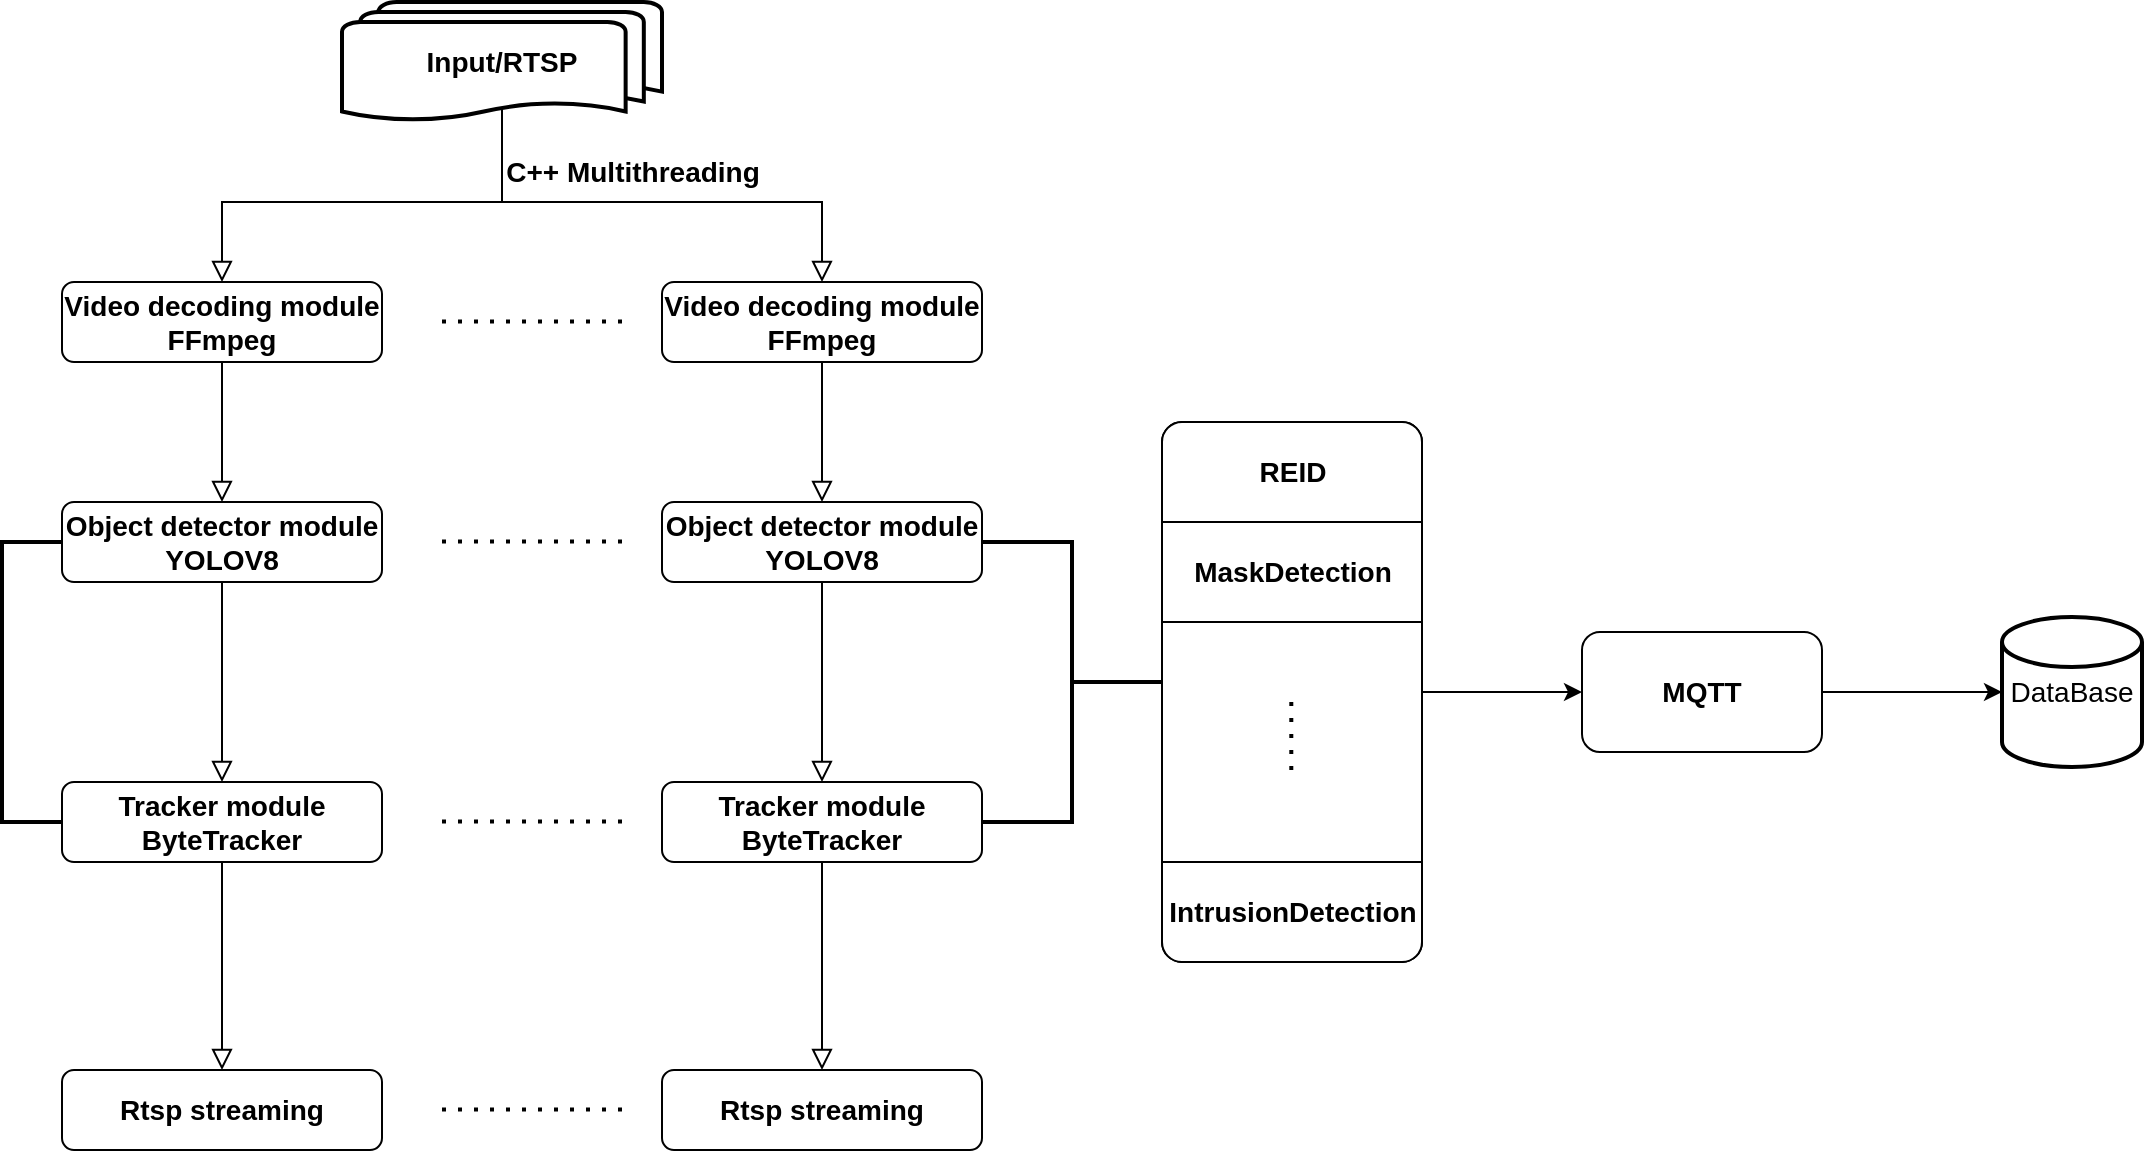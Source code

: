 <mxfile version="20.8.20" type="github">
  <diagram id="C5RBs43oDa-KdzZeNtuy" name="Page-1">
    <mxGraphModel dx="1430" dy="792" grid="1" gridSize="10" guides="1" tooltips="1" connect="1" arrows="1" fold="1" page="1" pageScale="1" pageWidth="1169" pageHeight="827" math="0" shadow="0">
      <root>
        <mxCell id="WIyWlLk6GJQsqaUBKTNV-0" />
        <mxCell id="WIyWlLk6GJQsqaUBKTNV-1" parent="WIyWlLk6GJQsqaUBKTNV-0" />
        <mxCell id="WIyWlLk6GJQsqaUBKTNV-2" value="" style="rounded=0;html=1;jettySize=auto;orthogonalLoop=1;fontSize=14;endArrow=block;endFill=0;endSize=8;strokeWidth=1;shadow=0;labelBackgroundColor=none;edgeStyle=orthogonalEdgeStyle;exitX=0.5;exitY=0.88;exitDx=0;exitDy=0;exitPerimeter=0;fontStyle=1" parent="WIyWlLk6GJQsqaUBKTNV-1" source="Zim9T-EeI6xXf0g0qFfT-13" target="Zim9T-EeI6xXf0g0qFfT-5" edge="1">
          <mxGeometry relative="1" as="geometry">
            <mxPoint x="230" y="100" as="sourcePoint" />
            <mxPoint x="230" y="170" as="targetPoint" />
          </mxGeometry>
        </mxCell>
        <mxCell id="WIyWlLk6GJQsqaUBKTNV-12" value="Object detector module&lt;br style=&quot;border-color: var(--border-color);&quot;&gt;YOLOV8" style="rounded=1;whiteSpace=wrap;html=1;fontSize=14;glass=0;strokeWidth=1;shadow=0;fontStyle=1" parent="WIyWlLk6GJQsqaUBKTNV-1" vertex="1">
          <mxGeometry x="70" y="280" width="160" height="40" as="geometry" />
        </mxCell>
        <mxCell id="Zim9T-EeI6xXf0g0qFfT-1" value="" style="rounded=0;html=1;jettySize=auto;orthogonalLoop=1;fontSize=14;endArrow=block;endFill=0;endSize=8;strokeWidth=1;shadow=0;labelBackgroundColor=none;edgeStyle=orthogonalEdgeStyle;exitX=0.5;exitY=1;exitDx=0;exitDy=0;fontStyle=1" edge="1" parent="WIyWlLk6GJQsqaUBKTNV-1" source="Zim9T-EeI6xXf0g0qFfT-5" target="WIyWlLk6GJQsqaUBKTNV-12">
          <mxGeometry relative="1" as="geometry">
            <mxPoint x="150" y="230" as="sourcePoint" />
            <mxPoint x="139.76" y="260" as="targetPoint" />
          </mxGeometry>
        </mxCell>
        <mxCell id="Zim9T-EeI6xXf0g0qFfT-5" value="Video decoding module&lt;br&gt;FFmpeg" style="rounded=1;whiteSpace=wrap;html=1;fontSize=14;glass=0;strokeWidth=1;shadow=0;fontStyle=1" vertex="1" parent="WIyWlLk6GJQsqaUBKTNV-1">
          <mxGeometry x="70" y="170" width="160" height="40" as="geometry" />
        </mxCell>
        <mxCell id="Zim9T-EeI6xXf0g0qFfT-6" value="Tracker module&lt;br&gt;ByteTracker" style="rounded=1;whiteSpace=wrap;html=1;fontSize=14;glass=0;strokeWidth=1;shadow=0;fontStyle=1" vertex="1" parent="WIyWlLk6GJQsqaUBKTNV-1">
          <mxGeometry x="70" y="420" width="160" height="40" as="geometry" />
        </mxCell>
        <mxCell id="Zim9T-EeI6xXf0g0qFfT-7" value="" style="rounded=0;html=1;jettySize=auto;orthogonalLoop=1;fontSize=14;endArrow=block;endFill=0;endSize=8;strokeWidth=1;shadow=0;labelBackgroundColor=none;edgeStyle=orthogonalEdgeStyle;fontStyle=1" edge="1" parent="WIyWlLk6GJQsqaUBKTNV-1" source="WIyWlLk6GJQsqaUBKTNV-12" target="Zim9T-EeI6xXf0g0qFfT-6">
          <mxGeometry relative="1" as="geometry">
            <mxPoint x="149.76" y="320" as="sourcePoint" />
            <mxPoint x="149.76" y="390" as="targetPoint" />
          </mxGeometry>
        </mxCell>
        <mxCell id="Zim9T-EeI6xXf0g0qFfT-8" value="Rtsp streaming" style="rounded=1;whiteSpace=wrap;html=1;fontSize=14;glass=0;strokeWidth=1;shadow=0;fontStyle=1" vertex="1" parent="WIyWlLk6GJQsqaUBKTNV-1">
          <mxGeometry x="70" y="564" width="160" height="40" as="geometry" />
        </mxCell>
        <mxCell id="Zim9T-EeI6xXf0g0qFfT-9" value="" style="rounded=0;html=1;jettySize=auto;orthogonalLoop=1;fontSize=14;endArrow=block;endFill=0;endSize=8;strokeWidth=1;shadow=0;labelBackgroundColor=none;edgeStyle=orthogonalEdgeStyle;entryX=0.5;entryY=0;entryDx=0;entryDy=0;fontStyle=1" edge="1" parent="WIyWlLk6GJQsqaUBKTNV-1" source="Zim9T-EeI6xXf0g0qFfT-6" target="Zim9T-EeI6xXf0g0qFfT-8">
          <mxGeometry relative="1" as="geometry">
            <mxPoint x="149.76" y="430" as="sourcePoint" />
            <mxPoint x="149.76" y="500" as="targetPoint" />
          </mxGeometry>
        </mxCell>
        <mxCell id="Zim9T-EeI6xXf0g0qFfT-13" value="Input/RTSP" style="strokeWidth=2;html=1;shape=mxgraph.flowchart.multi-document;whiteSpace=wrap;fontSize=14;fontStyle=1" vertex="1" parent="WIyWlLk6GJQsqaUBKTNV-1">
          <mxGeometry x="210" y="30" width="160" height="60" as="geometry" />
        </mxCell>
        <mxCell id="Zim9T-EeI6xXf0g0qFfT-15" value="Object detector module&lt;br&gt;YOLOV8" style="rounded=1;whiteSpace=wrap;html=1;fontSize=14;glass=0;strokeWidth=1;shadow=0;fontStyle=1" vertex="1" parent="WIyWlLk6GJQsqaUBKTNV-1">
          <mxGeometry x="370" y="280" width="160" height="40" as="geometry" />
        </mxCell>
        <mxCell id="Zim9T-EeI6xXf0g0qFfT-16" value="" style="rounded=0;html=1;jettySize=auto;orthogonalLoop=1;fontSize=14;endArrow=block;endFill=0;endSize=8;strokeWidth=1;shadow=0;labelBackgroundColor=none;edgeStyle=orthogonalEdgeStyle;exitX=0.5;exitY=1;exitDx=0;exitDy=0;fontStyle=1" edge="1" parent="WIyWlLk6GJQsqaUBKTNV-1" source="Zim9T-EeI6xXf0g0qFfT-17" target="Zim9T-EeI6xXf0g0qFfT-15">
          <mxGeometry relative="1" as="geometry">
            <mxPoint x="450" y="230" as="sourcePoint" />
            <mxPoint x="439.76" y="260" as="targetPoint" />
          </mxGeometry>
        </mxCell>
        <mxCell id="Zim9T-EeI6xXf0g0qFfT-17" value="Video decoding module&lt;br style=&quot;border-color: var(--border-color);&quot;&gt;FFmpeg" style="rounded=1;whiteSpace=wrap;html=1;fontSize=14;glass=0;strokeWidth=1;shadow=0;fontStyle=1" vertex="1" parent="WIyWlLk6GJQsqaUBKTNV-1">
          <mxGeometry x="370" y="170" width="160" height="40" as="geometry" />
        </mxCell>
        <mxCell id="Zim9T-EeI6xXf0g0qFfT-18" value="Tracker module&lt;br style=&quot;border-color: var(--border-color);&quot;&gt;ByteTracker" style="rounded=1;whiteSpace=wrap;html=1;fontSize=14;glass=0;strokeWidth=1;shadow=0;fontStyle=1" vertex="1" parent="WIyWlLk6GJQsqaUBKTNV-1">
          <mxGeometry x="370" y="420" width="160" height="40" as="geometry" />
        </mxCell>
        <mxCell id="Zim9T-EeI6xXf0g0qFfT-19" value="" style="rounded=0;html=1;jettySize=auto;orthogonalLoop=1;fontSize=14;endArrow=block;endFill=0;endSize=8;strokeWidth=1;shadow=0;labelBackgroundColor=none;edgeStyle=orthogonalEdgeStyle;fontStyle=1" edge="1" parent="WIyWlLk6GJQsqaUBKTNV-1" source="Zim9T-EeI6xXf0g0qFfT-15" target="Zim9T-EeI6xXf0g0qFfT-18">
          <mxGeometry relative="1" as="geometry">
            <mxPoint x="449.76" y="320" as="sourcePoint" />
            <mxPoint x="449.76" y="390" as="targetPoint" />
          </mxGeometry>
        </mxCell>
        <mxCell id="Zim9T-EeI6xXf0g0qFfT-20" value="Rtsp streaming" style="rounded=1;whiteSpace=wrap;html=1;fontSize=14;glass=0;strokeWidth=1;shadow=0;fontStyle=1" vertex="1" parent="WIyWlLk6GJQsqaUBKTNV-1">
          <mxGeometry x="370" y="564" width="160" height="40" as="geometry" />
        </mxCell>
        <mxCell id="Zim9T-EeI6xXf0g0qFfT-21" value="" style="rounded=0;html=1;jettySize=auto;orthogonalLoop=1;fontSize=14;endArrow=block;endFill=0;endSize=8;strokeWidth=1;shadow=0;labelBackgroundColor=none;edgeStyle=orthogonalEdgeStyle;entryX=0.5;entryY=0;entryDx=0;entryDy=0;fontStyle=1" edge="1" parent="WIyWlLk6GJQsqaUBKTNV-1" source="Zim9T-EeI6xXf0g0qFfT-18" target="Zim9T-EeI6xXf0g0qFfT-20">
          <mxGeometry relative="1" as="geometry">
            <mxPoint x="449.76" y="430" as="sourcePoint" />
            <mxPoint x="449.76" y="500" as="targetPoint" />
          </mxGeometry>
        </mxCell>
        <mxCell id="Zim9T-EeI6xXf0g0qFfT-23" value="" style="rounded=0;html=1;jettySize=auto;orthogonalLoop=1;fontSize=14;endArrow=block;endFill=0;endSize=8;strokeWidth=1;shadow=0;labelBackgroundColor=none;edgeStyle=orthogonalEdgeStyle;exitX=0.5;exitY=0.88;exitDx=0;exitDy=0;exitPerimeter=0;fontStyle=1" edge="1" parent="WIyWlLk6GJQsqaUBKTNV-1" source="Zim9T-EeI6xXf0g0qFfT-13" target="Zim9T-EeI6xXf0g0qFfT-17">
          <mxGeometry relative="1" as="geometry">
            <mxPoint x="280" y="90" as="sourcePoint" />
            <mxPoint x="160" y="180" as="targetPoint" />
            <Array as="points">
              <mxPoint x="290" y="130" />
              <mxPoint x="450" y="130" />
            </Array>
          </mxGeometry>
        </mxCell>
        <mxCell id="Zim9T-EeI6xXf0g0qFfT-24" value="" style="endArrow=none;dashed=1;html=1;dashPattern=1 3;strokeWidth=2;rounded=0;fontSize=14;fontStyle=1" edge="1" parent="WIyWlLk6GJQsqaUBKTNV-1">
          <mxGeometry width="50" height="50" relative="1" as="geometry">
            <mxPoint x="260" y="189.76" as="sourcePoint" />
            <mxPoint x="350" y="189.76" as="targetPoint" />
          </mxGeometry>
        </mxCell>
        <mxCell id="Zim9T-EeI6xXf0g0qFfT-25" value="" style="endArrow=none;dashed=1;html=1;dashPattern=1 3;strokeWidth=2;rounded=0;fontSize=14;fontStyle=1" edge="1" parent="WIyWlLk6GJQsqaUBKTNV-1">
          <mxGeometry width="50" height="50" relative="1" as="geometry">
            <mxPoint x="260" y="299.76" as="sourcePoint" />
            <mxPoint x="350" y="299.76" as="targetPoint" />
          </mxGeometry>
        </mxCell>
        <mxCell id="Zim9T-EeI6xXf0g0qFfT-26" value="" style="endArrow=none;dashed=1;html=1;dashPattern=1 3;strokeWidth=2;rounded=0;fontSize=14;fontStyle=1" edge="1" parent="WIyWlLk6GJQsqaUBKTNV-1">
          <mxGeometry width="50" height="50" relative="1" as="geometry">
            <mxPoint x="260" y="583.76" as="sourcePoint" />
            <mxPoint x="350" y="583.76" as="targetPoint" />
          </mxGeometry>
        </mxCell>
        <mxCell id="Zim9T-EeI6xXf0g0qFfT-27" value="" style="endArrow=none;dashed=1;html=1;dashPattern=1 3;strokeWidth=2;rounded=0;fontSize=14;fontStyle=1" edge="1" parent="WIyWlLk6GJQsqaUBKTNV-1">
          <mxGeometry width="50" height="50" relative="1" as="geometry">
            <mxPoint x="260" y="439.76" as="sourcePoint" />
            <mxPoint x="350" y="439.76" as="targetPoint" />
          </mxGeometry>
        </mxCell>
        <mxCell id="Zim9T-EeI6xXf0g0qFfT-28" value="C++&amp;nbsp;Multithreading" style="text;html=1;align=center;verticalAlign=middle;resizable=0;points=[];autosize=1;strokeColor=none;fillColor=none;fontSize=14;fontStyle=1" vertex="1" parent="WIyWlLk6GJQsqaUBKTNV-1">
          <mxGeometry x="280" y="100" width="150" height="30" as="geometry" />
        </mxCell>
        <mxCell id="Zim9T-EeI6xXf0g0qFfT-68" value="" style="strokeWidth=1;shadow=0;dashed=0;align=center;html=1;shape=mxgraph.mockup.rrect;rSize=10;labelBorderColor=#000000;fontSize=14;fontStyle=1" vertex="1" parent="WIyWlLk6GJQsqaUBKTNV-1">
          <mxGeometry x="620" y="240" width="130" height="270" as="geometry" />
        </mxCell>
        <mxCell id="Zim9T-EeI6xXf0g0qFfT-69" value="MaskDetection" style="strokeColor=inherit;fillColor=inherit;gradientColor=inherit;strokeWidth=1;shadow=0;dashed=0;align=center;html=1;shape=mxgraph.mockup.rrect;rSize=0;fontSize=14;fontColor=#000000;fontStyle=1;resizeWidth=1;" vertex="1" parent="Zim9T-EeI6xXf0g0qFfT-68">
          <mxGeometry width="130" height="50" relative="1" as="geometry">
            <mxPoint y="50" as="offset" />
          </mxGeometry>
        </mxCell>
        <mxCell id="Zim9T-EeI6xXf0g0qFfT-71" value="IntrusionDetection" style="strokeColor=inherit;fillColor=inherit;gradientColor=inherit;strokeWidth=1;shadow=0;dashed=0;align=center;html=1;shape=mxgraph.mockup.bottomButton;rSize=10;fontSize=14;fontColor=#000000;fontStyle=1;resizeWidth=1;" vertex="1" parent="Zim9T-EeI6xXf0g0qFfT-68">
          <mxGeometry y="1" width="130" height="50" relative="1" as="geometry">
            <mxPoint y="-50" as="offset" />
          </mxGeometry>
        </mxCell>
        <mxCell id="Zim9T-EeI6xXf0g0qFfT-74" value="REID" style="strokeColor=inherit;fillColor=inherit;gradientColor=inherit;strokeWidth=1;shadow=0;dashed=0;align=center;html=1;shape=mxgraph.mockup.bottomButton;rSize=10;fontSize=14;fontColor=#000000;fontStyle=1;resizeWidth=1;direction=west;" vertex="1" parent="Zim9T-EeI6xXf0g0qFfT-68">
          <mxGeometry width="130" height="50" as="geometry" />
        </mxCell>
        <mxCell id="Zim9T-EeI6xXf0g0qFfT-77" value="" style="endArrow=none;dashed=1;html=1;dashPattern=1 3;strokeWidth=2;rounded=0;fontSize=14;fontStyle=1" edge="1" parent="Zim9T-EeI6xXf0g0qFfT-68">
          <mxGeometry width="50" height="50" relative="1" as="geometry">
            <mxPoint x="64.652" y="174" as="sourcePoint" />
            <mxPoint x="64.652" y="134" as="targetPoint" />
          </mxGeometry>
        </mxCell>
        <mxCell id="Zim9T-EeI6xXf0g0qFfT-84" value="" style="edgeStyle=orthogonalEdgeStyle;rounded=0;orthogonalLoop=1;jettySize=auto;html=1;fontSize=14;fontColor=#000000;" edge="1" parent="WIyWlLk6GJQsqaUBKTNV-1" source="Zim9T-EeI6xXf0g0qFfT-78" target="Zim9T-EeI6xXf0g0qFfT-83">
          <mxGeometry relative="1" as="geometry" />
        </mxCell>
        <mxCell id="Zim9T-EeI6xXf0g0qFfT-78" value="MQTT" style="rounded=1;whiteSpace=wrap;html=1;labelBackgroundColor=none;labelBorderColor=none;fillColor=#FFFFFF;fontSize=14;fontStyle=1" vertex="1" parent="WIyWlLk6GJQsqaUBKTNV-1">
          <mxGeometry x="830" y="345" width="120" height="60" as="geometry" />
        </mxCell>
        <mxCell id="Zim9T-EeI6xXf0g0qFfT-79" value="" style="endArrow=classic;html=1;rounded=0;entryX=0;entryY=0.5;entryDx=0;entryDy=0;fontSize=14;fontStyle=1" edge="1" parent="WIyWlLk6GJQsqaUBKTNV-1" source="Zim9T-EeI6xXf0g0qFfT-68" target="Zim9T-EeI6xXf0g0qFfT-78">
          <mxGeometry width="50" height="50" relative="1" as="geometry">
            <mxPoint x="800" y="520" as="sourcePoint" />
            <mxPoint x="850" y="470" as="targetPoint" />
          </mxGeometry>
        </mxCell>
        <mxCell id="Zim9T-EeI6xXf0g0qFfT-81" value="" style="strokeWidth=2;html=1;shape=mxgraph.flowchart.annotation_2;align=left;labelPosition=right;pointerEvents=1;labelBackgroundColor=none;labelBorderColor=none;fillColor=#FFFFFF;direction=west;fontSize=14;fontStyle=1" vertex="1" parent="WIyWlLk6GJQsqaUBKTNV-1">
          <mxGeometry x="530" y="300" width="90" height="140" as="geometry" />
        </mxCell>
        <mxCell id="Zim9T-EeI6xXf0g0qFfT-82" value="" style="strokeWidth=2;html=1;shape=mxgraph.flowchart.annotation_1;align=left;pointerEvents=1;labelBackgroundColor=none;labelBorderColor=none;fillColor=#FFFFFF;fontSize=14;fontStyle=1" vertex="1" parent="WIyWlLk6GJQsqaUBKTNV-1">
          <mxGeometry x="40" y="300" width="30" height="140" as="geometry" />
        </mxCell>
        <mxCell id="Zim9T-EeI6xXf0g0qFfT-83" value="DataBase" style="strokeWidth=2;html=1;shape=mxgraph.flowchart.database;whiteSpace=wrap;labelBackgroundColor=none;labelBorderColor=none;fontSize=14;fontColor=#000000;fillColor=#FFFFFF;" vertex="1" parent="WIyWlLk6GJQsqaUBKTNV-1">
          <mxGeometry x="1040" y="337.5" width="70" height="75" as="geometry" />
        </mxCell>
      </root>
    </mxGraphModel>
  </diagram>
</mxfile>
